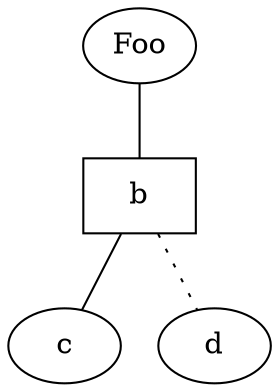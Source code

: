 graph {
  a [label="Foo"];
  b [shape=box];
  a -- b -- c [fontsize=12];
  b -- d [style=dotted];
  node [
    nodesep = 0.2,
  ]
}
